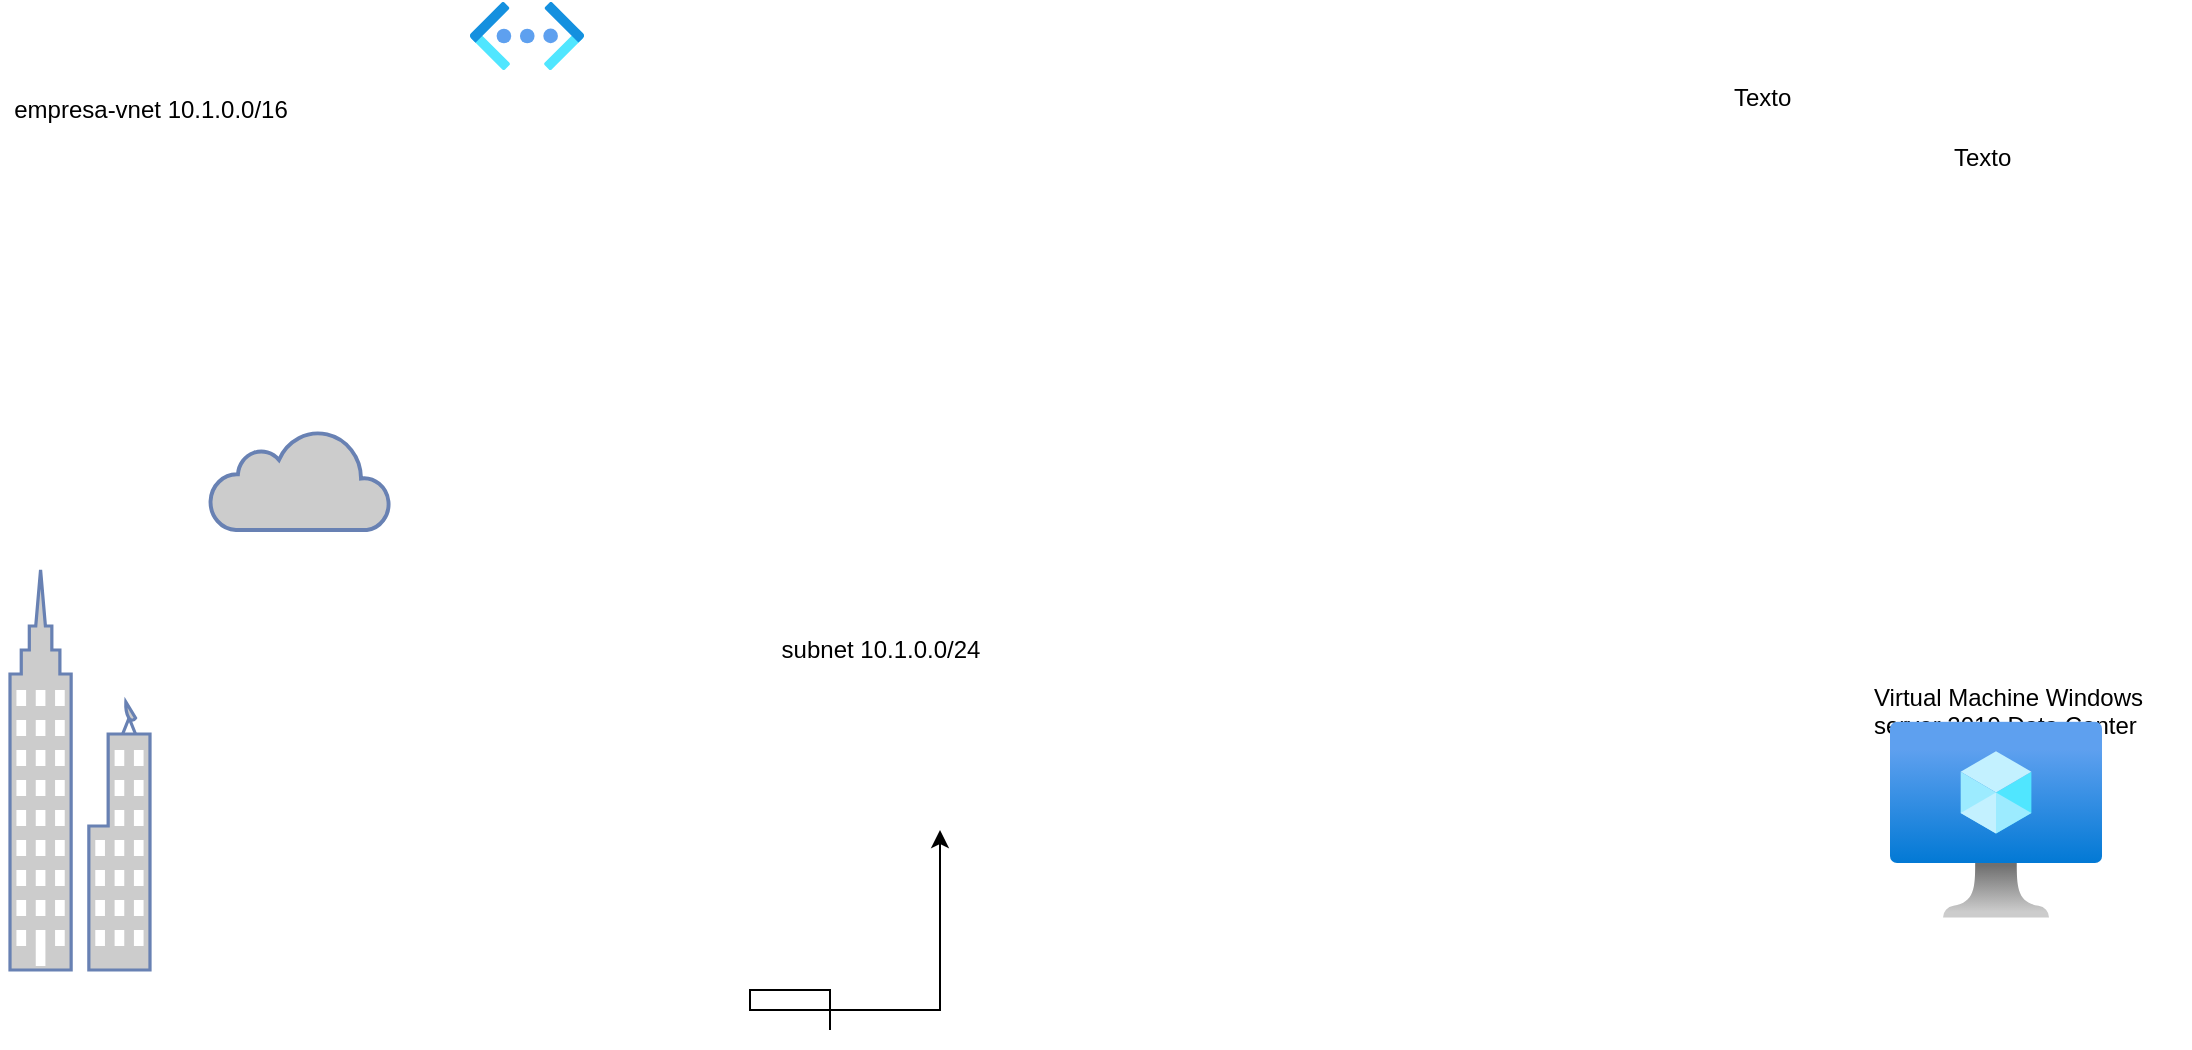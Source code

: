<mxfile version="14.5.1" type="github">
  <diagram id="Ht1M8jgEwFfnCIfOTk4-" name="Page-1">
    <mxGraphModel dx="868" dy="463" grid="1" gridSize="10" guides="1" tooltips="1" connect="1" arrows="1" fold="1" page="1" pageScale="1" pageWidth="1169" pageHeight="827" math="0" shadow="0">
      <root>
        <mxCell id="0" />
        <mxCell id="1" parent="0" />
        <mxCell id="kD9fcNUhj8GeK87am7Re-3" style="edgeStyle=orthogonalEdgeStyle;rounded=0;orthogonalLoop=1;jettySize=auto;html=1;fontStyle=1" edge="1" parent="1">
          <mxGeometry relative="1" as="geometry">
            <mxPoint x="450" y="570" as="sourcePoint" />
            <mxPoint x="505" y="470" as="targetPoint" />
            <Array as="points">
              <mxPoint x="410" y="550" />
              <mxPoint x="410" y="560" />
              <mxPoint x="505" y="560" />
            </Array>
          </mxGeometry>
        </mxCell>
        <mxCell id="kD9fcNUhj8GeK87am7Re-5" value="&lt;font style=&quot;vertical-align: inherit&quot;&gt;&lt;font style=&quot;vertical-align: inherit&quot;&gt;&lt;font style=&quot;vertical-align: inherit&quot;&gt;&lt;font style=&quot;vertical-align: inherit&quot;&gt;empresa-vnet 10.1.0.0/16&lt;/font&gt;&lt;/font&gt;&lt;/font&gt;&lt;/font&gt;" style="text;html=1;resizable=0;autosize=1;align=center;verticalAlign=middle;points=[];fillColor=none;strokeColor=none;rounded=0;" vertex="1" parent="1">
          <mxGeometry x="35" y="100" width="150" height="20" as="geometry" />
        </mxCell>
        <mxCell id="kD9fcNUhj8GeK87am7Re-6" value="&lt;font style=&quot;vertical-align: inherit&quot;&gt;&lt;font style=&quot;vertical-align: inherit&quot;&gt;&lt;font style=&quot;vertical-align: inherit&quot;&gt;&lt;font style=&quot;vertical-align: inherit&quot;&gt;subnet 10.1.0.0/24&lt;/font&gt;&lt;/font&gt;&lt;/font&gt;&lt;/font&gt;" style="text;html=1;resizable=0;autosize=1;align=center;verticalAlign=middle;points=[];fillColor=none;strokeColor=none;rounded=0;" vertex="1" parent="1">
          <mxGeometry x="420" y="370" width="110" height="20" as="geometry" />
        </mxCell>
        <mxCell id="kD9fcNUhj8GeK87am7Re-7" value="Texto" style="text;whiteSpace=wrap;html=1;" vertex="1" parent="1">
          <mxGeometry x="900" y="90" width="50" height="30" as="geometry" />
        </mxCell>
        <mxCell id="kD9fcNUhj8GeK87am7Re-8" value="Texto" style="text;whiteSpace=wrap;html=1;" vertex="1" parent="1">
          <mxGeometry x="1010" y="120" width="50" height="30" as="geometry" />
        </mxCell>
        <mxCell id="kD9fcNUhj8GeK87am7Re-9" value="Virtual Machine Windows server 2019 Data Center" style="text;whiteSpace=wrap;html=1;" vertex="1" parent="1">
          <mxGeometry x="970" y="390" width="160" height="40" as="geometry" />
        </mxCell>
        <mxCell id="kD9fcNUhj8GeK87am7Re-10" value="" style="aspect=fixed;html=1;points=[];align=center;image;fontSize=12;image=img/lib/azure2/networking/Virtual_Networks_Classic.svg;" vertex="1" parent="1">
          <mxGeometry x="270" y="55.97" width="57" height="34.03" as="geometry" />
        </mxCell>
        <mxCell id="kD9fcNUhj8GeK87am7Re-11" value="" style="aspect=fixed;html=1;points=[];align=center;image;fontSize=12;image=img/lib/azure2/compute/Virtual_Machine.svg;" vertex="1" parent="1">
          <mxGeometry x="980" y="415.65" width="106.03" height="98.35" as="geometry" />
        </mxCell>
        <mxCell id="kD9fcNUhj8GeK87am7Re-12" value="" style="fontColor=#0066CC;verticalAlign=top;verticalLabelPosition=bottom;labelPosition=center;align=center;html=1;outlineConnect=0;fillColor=#CCCCCC;strokeColor=#6881B3;gradientColor=none;gradientDirection=north;strokeWidth=2;shape=mxgraph.networks.business_center;" vertex="1" parent="1">
          <mxGeometry x="40" y="340" width="70" height="200" as="geometry" />
        </mxCell>
        <mxCell id="kD9fcNUhj8GeK87am7Re-13" value="" style="html=1;outlineConnect=0;fillColor=#CCCCCC;strokeColor=#6881B3;gradientColor=none;gradientDirection=north;strokeWidth=2;shape=mxgraph.networks.cloud;fontColor=#ffffff;" vertex="1" parent="1">
          <mxGeometry x="140" y="270" width="90" height="50" as="geometry" />
        </mxCell>
      </root>
    </mxGraphModel>
  </diagram>
</mxfile>
